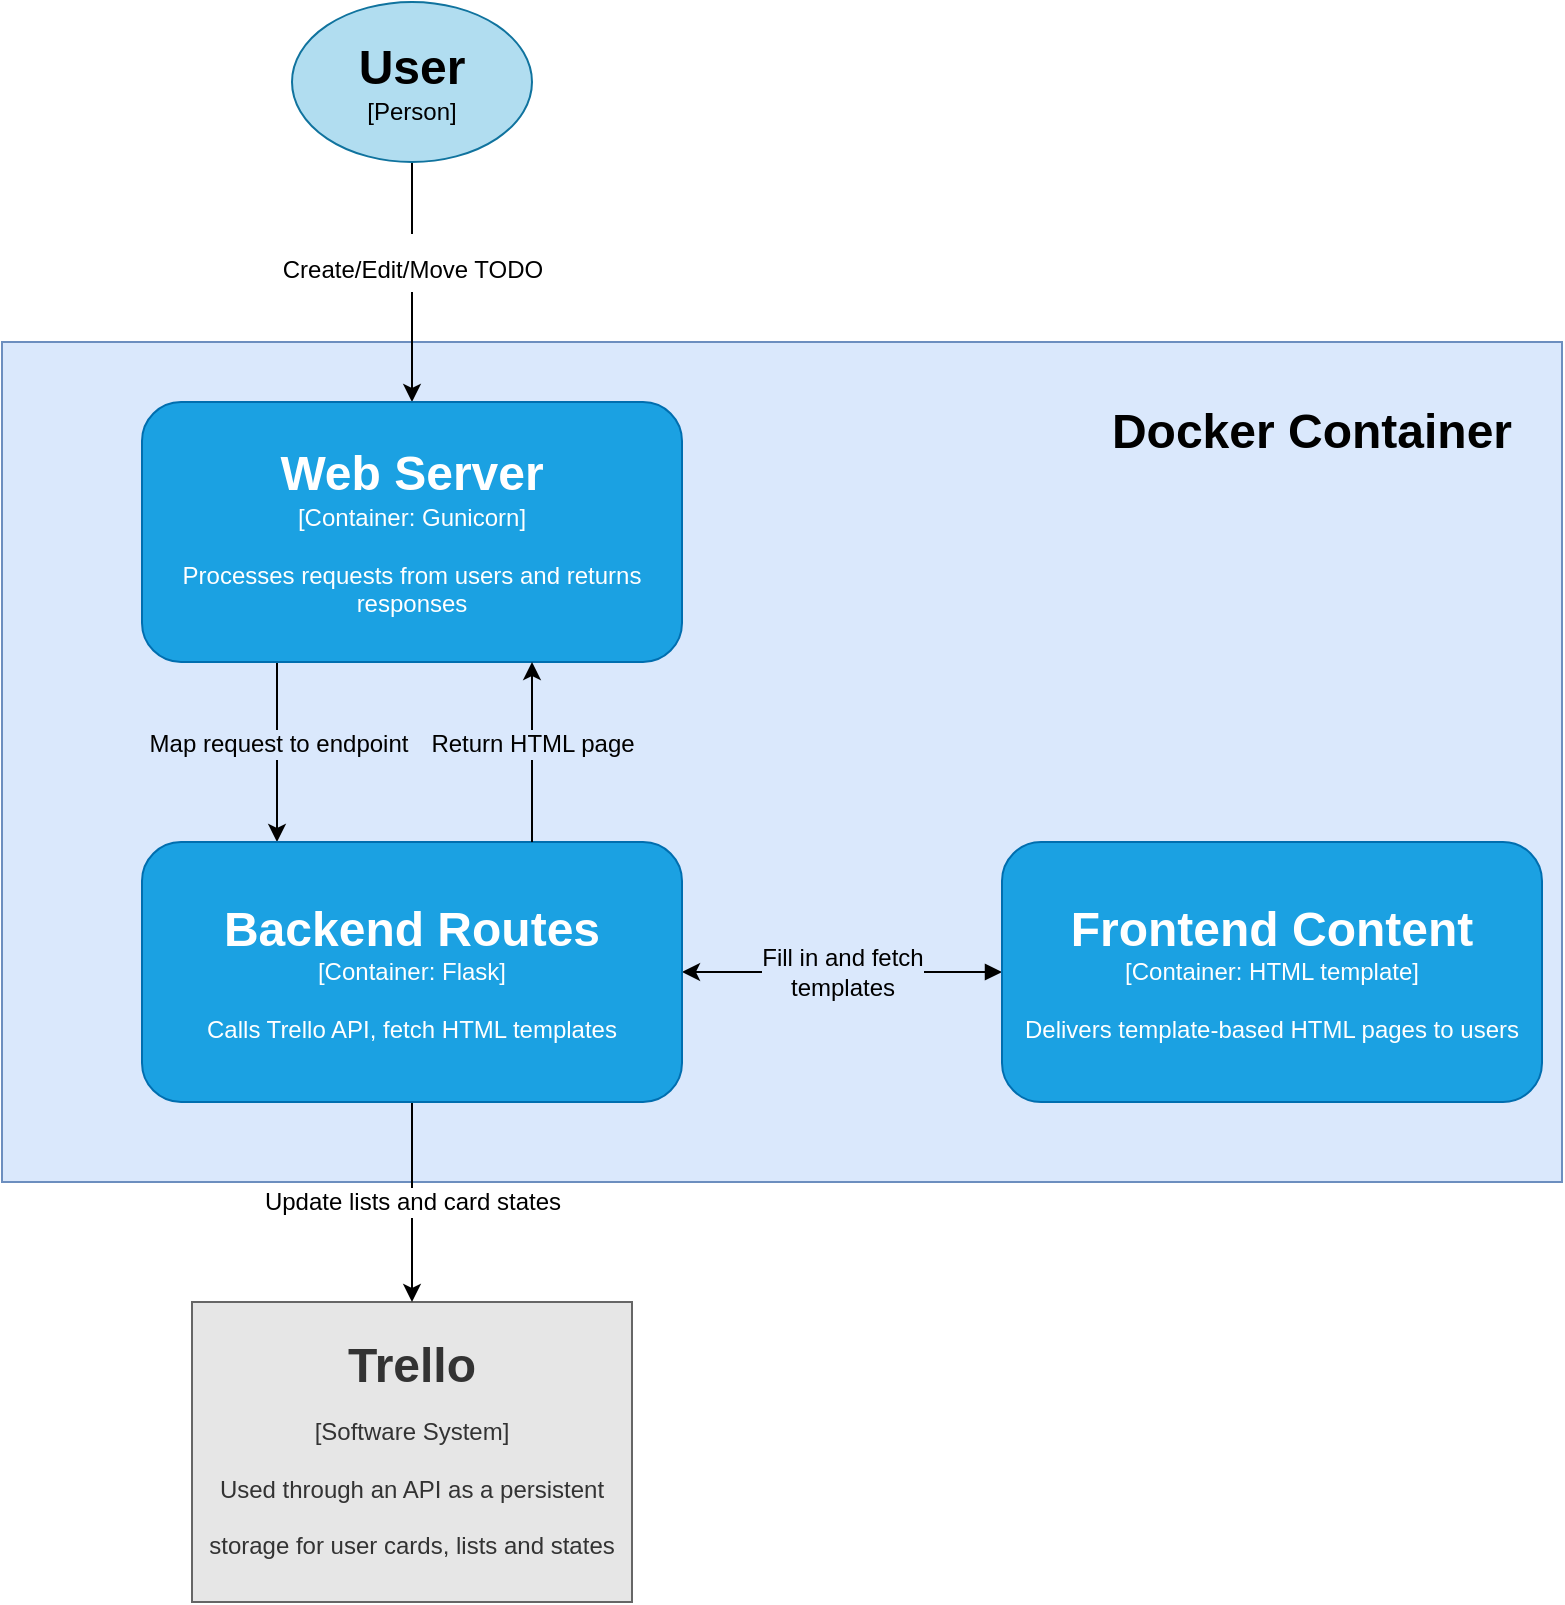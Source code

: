 <mxfile version="17.4.4" type="device"><diagram id="GT-xMGHR7IBlaknS1z4r" name="Page-1"><mxGraphModel dx="677" dy="378" grid="1" gridSize="10" guides="1" tooltips="1" connect="1" arrows="1" fold="1" page="1" pageScale="1" pageWidth="850" pageHeight="1100" math="0" shadow="0"><root><mxCell id="0"/><mxCell id="1" parent="0"/><mxCell id="1zDa3hFQSnXDXJrb9VsS-13" value="" style="rounded=0;whiteSpace=wrap;html=1;fontSize=12;fillColor=#DAE8FC;strokeColor=#6c8ebf;" vertex="1" parent="1"><mxGeometry x="50" y="210" width="780" height="420" as="geometry"/></mxCell><mxCell id="1zDa3hFQSnXDXJrb9VsS-1" value="&lt;span style=&quot;&quot;&gt;&lt;b&gt;Trello&lt;/b&gt;&lt;br&gt;&lt;font&gt;&lt;span style=&quot;font-size: 12px&quot;&gt;[Software System]&lt;/span&gt;&lt;br&gt;&lt;div&gt;&lt;span style=&quot;font-size: 12px&quot;&gt;Used through an API as a persistent storage for user cards, lists and states&lt;/span&gt;&lt;/div&gt;&lt;/font&gt;&lt;/span&gt;" style="rounded=0;whiteSpace=wrap;html=1;labelBackgroundColor=#E6E6E6;fontSize=24;fillColor=#E6E6E6;fontColor=#333333;strokeColor=#666666;" vertex="1" parent="1"><mxGeometry x="145" y="690" width="220" height="150" as="geometry"/></mxCell><mxCell id="1zDa3hFQSnXDXJrb9VsS-12" style="edgeStyle=orthogonalEdgeStyle;rounded=0;orthogonalLoop=1;jettySize=auto;html=1;entryX=0.5;entryY=0;entryDx=0;entryDy=0;fontSize=12;startArrow=none;startFill=0;" edge="1" parent="1" source="1zDa3hFQSnXDXJrb9VsS-2" target="1zDa3hFQSnXDXJrb9VsS-4"><mxGeometry relative="1" as="geometry"/></mxCell><mxCell id="1zDa3hFQSnXDXJrb9VsS-16" value="&lt;font style=&quot;font-size: 12px&quot;&gt;Create/Edit/Move TODO&lt;/font&gt;" style="edgeLabel;html=1;align=center;verticalAlign=middle;resizable=0;points=[];fontSize=24;labelBackgroundColor=default;" vertex="1" connectable="0" parent="1zDa3hFQSnXDXJrb9VsS-12"><mxGeometry x="-0.273" y="3" relative="1" as="geometry"><mxPoint x="-3" y="6" as="offset"/></mxGeometry></mxCell><mxCell id="1zDa3hFQSnXDXJrb9VsS-2" value="&lt;font size=&quot;1&quot;&gt;&lt;span style=&quot;font-size: 12px&quot;&gt;&lt;span style=&quot;font-weight: bold ; font-size: 24px&quot;&gt;User&lt;/span&gt;&lt;br&gt;[Person]&lt;br&gt;&lt;/span&gt;&lt;/font&gt;" style="ellipse;whiteSpace=wrap;html=1;labelBackgroundColor=none;fontSize=12;fillColor=#b1ddf0;strokeColor=#10739e;gradientColor=none;shadow=0;" vertex="1" parent="1"><mxGeometry x="195" y="40" width="120" height="80" as="geometry"/></mxCell><mxCell id="1zDa3hFQSnXDXJrb9VsS-18" style="edgeStyle=orthogonalEdgeStyle;rounded=0;orthogonalLoop=1;jettySize=auto;html=1;exitX=0.25;exitY=1;exitDx=0;exitDy=0;fontSize=12;startArrow=none;startFill=0;entryX=0.25;entryY=0;entryDx=0;entryDy=0;" edge="1" parent="1" source="1zDa3hFQSnXDXJrb9VsS-4" target="1zDa3hFQSnXDXJrb9VsS-7"><mxGeometry relative="1" as="geometry"/></mxCell><mxCell id="1zDa3hFQSnXDXJrb9VsS-19" value="Map request to endpoint" style="edgeLabel;html=1;align=center;verticalAlign=middle;resizable=0;points=[];fontSize=12;labelBackgroundColor=#DAE8FC;fontColor=#000000;" vertex="1" connectable="0" parent="1zDa3hFQSnXDXJrb9VsS-18"><mxGeometry x="0.164" relative="1" as="geometry"><mxPoint y="-12" as="offset"/></mxGeometry></mxCell><mxCell id="1zDa3hFQSnXDXJrb9VsS-4" value="&lt;font&gt;&lt;b style=&quot;font-size: 24px&quot;&gt;Web Server&lt;/b&gt;&lt;br&gt;&lt;font style=&quot;font-size: 12px&quot;&gt;[Container: Gunicorn]&lt;br&gt;&lt;/font&gt;&lt;br&gt;Processes requests from users and returns responses&lt;br&gt;&lt;/font&gt;" style="rounded=1;whiteSpace=wrap;html=1;fillColor=#1ba1e2;fontColor=#ffffff;strokeColor=#006EAF;" vertex="1" parent="1"><mxGeometry x="120" y="240" width="270" height="130" as="geometry"/></mxCell><mxCell id="1zDa3hFQSnXDXJrb9VsS-15" style="edgeStyle=orthogonalEdgeStyle;rounded=0;orthogonalLoop=1;jettySize=auto;html=1;entryX=0.5;entryY=0;entryDx=0;entryDy=0;fontSize=24;startArrow=none;startFill=0;" edge="1" parent="1" source="1zDa3hFQSnXDXJrb9VsS-7" target="1zDa3hFQSnXDXJrb9VsS-1"><mxGeometry relative="1" as="geometry"/></mxCell><mxCell id="1zDa3hFQSnXDXJrb9VsS-22" value="Update lists and card states" style="edgeLabel;html=1;align=center;verticalAlign=middle;resizable=0;points=[];fontSize=12;" vertex="1" connectable="0" parent="1zDa3hFQSnXDXJrb9VsS-15"><mxGeometry x="0.08" relative="1" as="geometry"><mxPoint y="-4" as="offset"/></mxGeometry></mxCell><mxCell id="1zDa3hFQSnXDXJrb9VsS-23" style="edgeStyle=orthogonalEdgeStyle;rounded=0;orthogonalLoop=1;jettySize=auto;html=1;entryX=0;entryY=0.5;entryDx=0;entryDy=0;fontSize=12;startArrow=classic;startFill=1;endArrow=block;endFill=1;" edge="1" parent="1" source="1zDa3hFQSnXDXJrb9VsS-7" target="1zDa3hFQSnXDXJrb9VsS-10"><mxGeometry relative="1" as="geometry"/></mxCell><mxCell id="1zDa3hFQSnXDXJrb9VsS-24" value="Fill in and fetch&lt;br&gt;templates" style="edgeLabel;html=1;align=center;verticalAlign=middle;resizable=0;points=[];fontSize=12;labelBackgroundColor=#DAE8FC;" vertex="1" connectable="0" parent="1zDa3hFQSnXDXJrb9VsS-23"><mxGeometry x="0.317" y="-1" relative="1" as="geometry"><mxPoint x="-26" y="-1" as="offset"/></mxGeometry></mxCell><mxCell id="1zDa3hFQSnXDXJrb9VsS-7" value="&lt;font&gt;&lt;span style=&quot;font-size: 24px&quot;&gt;&lt;b&gt;Backend Routes&lt;/b&gt;&lt;/span&gt;&lt;br&gt;&lt;font style=&quot;font-size: 12px&quot;&gt;[Container: Flask]&lt;br&gt;&lt;/font&gt;&lt;br&gt;Calls Trello API, fetch HTML templates&lt;br&gt;&lt;/font&gt;" style="rounded=1;whiteSpace=wrap;html=1;fillColor=#1ba1e2;fontColor=#ffffff;strokeColor=#006EAF;" vertex="1" parent="1"><mxGeometry x="120" y="460" width="270" height="130" as="geometry"/></mxCell><mxCell id="1zDa3hFQSnXDXJrb9VsS-10" value="&lt;font&gt;&lt;span style=&quot;font-size: 24px&quot;&gt;&lt;b&gt;Frontend Content&lt;/b&gt;&lt;/span&gt;&lt;br&gt;&lt;font style=&quot;font-size: 12px&quot;&gt;[Container: HTML template]&lt;br&gt;&lt;/font&gt;&lt;br&gt;Delivers template-based HTML pages to users&lt;br&gt;&lt;/font&gt;" style="rounded=1;whiteSpace=wrap;html=1;fillColor=#1ba1e2;fontColor=#ffffff;strokeColor=#006EAF;" vertex="1" parent="1"><mxGeometry x="550" y="460" width="270" height="130" as="geometry"/></mxCell><mxCell id="1zDa3hFQSnXDXJrb9VsS-14" value="&lt;font style=&quot;font-size: 24px&quot;&gt;&lt;b&gt;Docker Container&lt;/b&gt;&lt;/font&gt;" style="text;html=1;strokeColor=none;fillColor=none;align=center;verticalAlign=middle;whiteSpace=wrap;rounded=0;fontSize=12;" vertex="1" parent="1"><mxGeometry x="600" y="240" width="210" height="30" as="geometry"/></mxCell><mxCell id="1zDa3hFQSnXDXJrb9VsS-20" style="edgeStyle=orthogonalEdgeStyle;rounded=0;orthogonalLoop=1;jettySize=auto;html=1;exitX=0.25;exitY=1;exitDx=0;exitDy=0;fontSize=12;startArrow=classic;startFill=1;entryX=0.25;entryY=0;entryDx=0;entryDy=0;endArrow=none;endFill=0;" edge="1" parent="1"><mxGeometry relative="1" as="geometry"><mxPoint x="315" y="370" as="sourcePoint"/><mxPoint x="315" y="460" as="targetPoint"/></mxGeometry></mxCell><mxCell id="1zDa3hFQSnXDXJrb9VsS-21" value="Return HTML page" style="edgeLabel;html=1;align=center;verticalAlign=middle;resizable=0;points=[];fontSize=12;labelBackgroundColor=#DAE8FC;" vertex="1" connectable="0" parent="1zDa3hFQSnXDXJrb9VsS-20"><mxGeometry x="0.164" relative="1" as="geometry"><mxPoint y="-12" as="offset"/></mxGeometry></mxCell></root></mxGraphModel></diagram></mxfile>